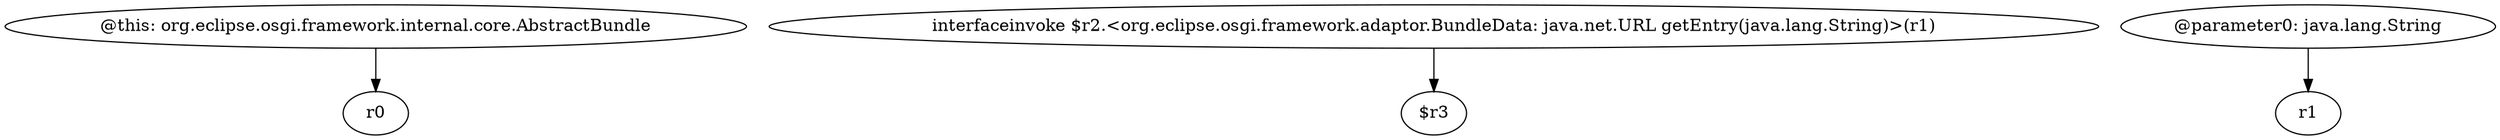 digraph g {
0[label="@this: org.eclipse.osgi.framework.internal.core.AbstractBundle"]
1[label="r0"]
0->1[label=""]
2[label="interfaceinvoke $r2.<org.eclipse.osgi.framework.adaptor.BundleData: java.net.URL getEntry(java.lang.String)>(r1)"]
3[label="$r3"]
2->3[label=""]
4[label="@parameter0: java.lang.String"]
5[label="r1"]
4->5[label=""]
}